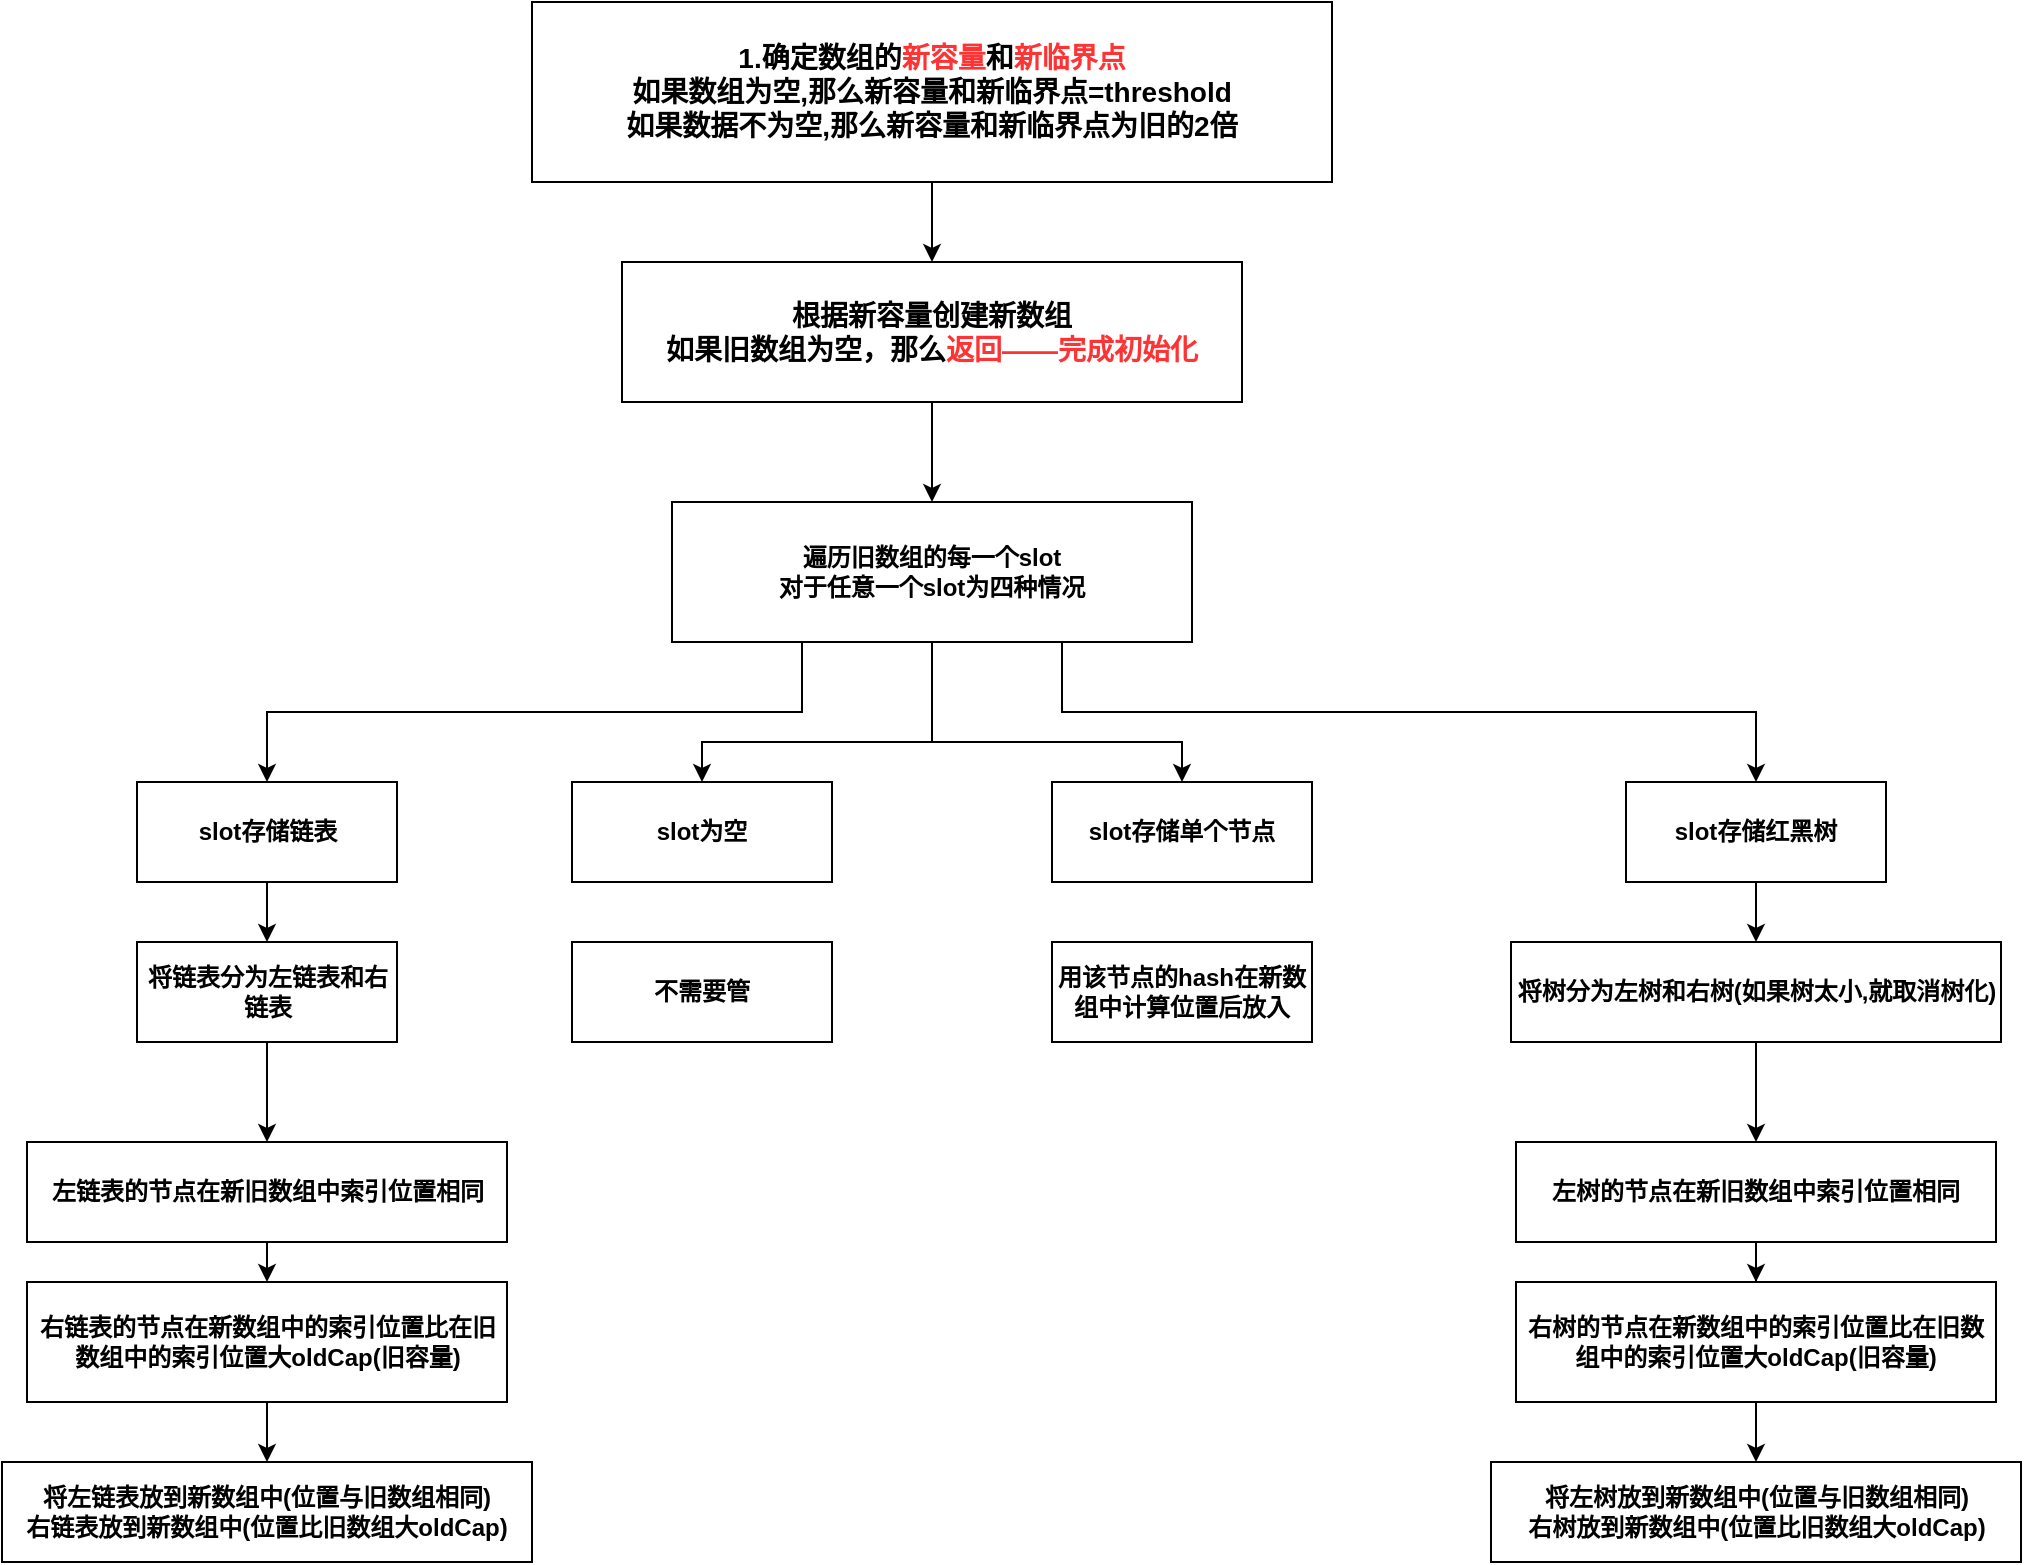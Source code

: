 <mxfile version="15.2.7" type="device"><diagram id="uRJNxMwwholiddKqvj3k" name="第 1 页"><mxGraphModel dx="2500" dy="967" grid="1" gridSize="10" guides="1" tooltips="1" connect="1" arrows="1" fold="1" page="1" pageScale="1" pageWidth="827" pageHeight="1169" math="0" shadow="0"><root><mxCell id="0"/><mxCell id="1" parent="0"/><mxCell id="-1Rhbg16jg1YaKE7DGbr-4" style="edgeStyle=orthogonalEdgeStyle;rounded=0;orthogonalLoop=1;jettySize=auto;html=1;exitX=0.5;exitY=1;exitDx=0;exitDy=0;entryX=0.5;entryY=0;entryDx=0;entryDy=0;" edge="1" parent="1" source="-1Rhbg16jg1YaKE7DGbr-2" target="-1Rhbg16jg1YaKE7DGbr-3"><mxGeometry relative="1" as="geometry"/></mxCell><mxCell id="-1Rhbg16jg1YaKE7DGbr-2" value="&lt;b style=&quot;font-size: 14px&quot;&gt;1.确定数组的&lt;font color=&quot;#ff3333&quot;&gt;新容量&lt;/font&gt;和&lt;font color=&quot;#ff3333&quot;&gt;新临界点&lt;/font&gt;&lt;br&gt;如果数组为空,那么新容量和新临界点=threshold&lt;br&gt;如果数据不为空,那么新容量和新临界点为旧的2倍&lt;/b&gt;" style="rounded=0;whiteSpace=wrap;html=1;" vertex="1" parent="1"><mxGeometry x="150" y="70" width="400" height="90" as="geometry"/></mxCell><mxCell id="-1Rhbg16jg1YaKE7DGbr-6" style="edgeStyle=orthogonalEdgeStyle;rounded=0;orthogonalLoop=1;jettySize=auto;html=1;exitX=0.5;exitY=1;exitDx=0;exitDy=0;entryX=0.5;entryY=0;entryDx=0;entryDy=0;" edge="1" parent="1" source="-1Rhbg16jg1YaKE7DGbr-3" target="-1Rhbg16jg1YaKE7DGbr-5"><mxGeometry relative="1" as="geometry"/></mxCell><mxCell id="-1Rhbg16jg1YaKE7DGbr-3" value="&lt;b style=&quot;font-size: 14px&quot;&gt;根据新容量创建新数组&lt;br&gt;如果旧数组为空，那么&lt;font color=&quot;#ff3333&quot;&gt;返回——完成初始化&lt;br&gt;&lt;/font&gt;&lt;/b&gt;" style="rounded=0;whiteSpace=wrap;html=1;" vertex="1" parent="1"><mxGeometry x="195" y="200" width="310" height="70" as="geometry"/></mxCell><mxCell id="-1Rhbg16jg1YaKE7DGbr-22" style="edgeStyle=orthogonalEdgeStyle;rounded=0;orthogonalLoop=1;jettySize=auto;html=1;exitX=0.25;exitY=1;exitDx=0;exitDy=0;entryX=0.5;entryY=0;entryDx=0;entryDy=0;" edge="1" parent="1" source="-1Rhbg16jg1YaKE7DGbr-5" target="-1Rhbg16jg1YaKE7DGbr-10"><mxGeometry relative="1" as="geometry"/></mxCell><mxCell id="-1Rhbg16jg1YaKE7DGbr-23" style="edgeStyle=orthogonalEdgeStyle;rounded=0;orthogonalLoop=1;jettySize=auto;html=1;exitX=0.5;exitY=1;exitDx=0;exitDy=0;entryX=0.5;entryY=0;entryDx=0;entryDy=0;" edge="1" parent="1" source="-1Rhbg16jg1YaKE7DGbr-5" target="-1Rhbg16jg1YaKE7DGbr-7"><mxGeometry relative="1" as="geometry"><Array as="points"><mxPoint x="350" y="440"/><mxPoint x="235" y="440"/></Array></mxGeometry></mxCell><mxCell id="-1Rhbg16jg1YaKE7DGbr-24" style="edgeStyle=orthogonalEdgeStyle;rounded=0;orthogonalLoop=1;jettySize=auto;html=1;exitX=0.5;exitY=1;exitDx=0;exitDy=0;" edge="1" parent="1" source="-1Rhbg16jg1YaKE7DGbr-5" target="-1Rhbg16jg1YaKE7DGbr-9"><mxGeometry relative="1" as="geometry"><Array as="points"><mxPoint x="350" y="440"/><mxPoint x="475" y="440"/></Array></mxGeometry></mxCell><mxCell id="-1Rhbg16jg1YaKE7DGbr-25" style="edgeStyle=orthogonalEdgeStyle;rounded=0;orthogonalLoop=1;jettySize=auto;html=1;exitX=0.75;exitY=1;exitDx=0;exitDy=0;entryX=0.5;entryY=0;entryDx=0;entryDy=0;" edge="1" parent="1" source="-1Rhbg16jg1YaKE7DGbr-5" target="-1Rhbg16jg1YaKE7DGbr-11"><mxGeometry relative="1" as="geometry"/></mxCell><mxCell id="-1Rhbg16jg1YaKE7DGbr-5" value="&lt;b&gt;遍历旧数组的每一个slot&lt;br&gt;对于任意一个slot为四种情况&lt;/b&gt;" style="rounded=0;whiteSpace=wrap;html=1;" vertex="1" parent="1"><mxGeometry x="220" y="320" width="260" height="70" as="geometry"/></mxCell><mxCell id="-1Rhbg16jg1YaKE7DGbr-7" value="&lt;b&gt;slot为空&lt;/b&gt;" style="rounded=0;whiteSpace=wrap;html=1;" vertex="1" parent="1"><mxGeometry x="170" y="460" width="130" height="50" as="geometry"/></mxCell><mxCell id="-1Rhbg16jg1YaKE7DGbr-8" value="&lt;b&gt;不需要管&lt;/b&gt;" style="rounded=0;whiteSpace=wrap;html=1;" vertex="1" parent="1"><mxGeometry x="170" y="540" width="130" height="50" as="geometry"/></mxCell><mxCell id="-1Rhbg16jg1YaKE7DGbr-9" value="&lt;b&gt;slot存储单个节点&lt;/b&gt;" style="rounded=0;whiteSpace=wrap;html=1;" vertex="1" parent="1"><mxGeometry x="410" y="460" width="130" height="50" as="geometry"/></mxCell><mxCell id="-1Rhbg16jg1YaKE7DGbr-30" style="edgeStyle=orthogonalEdgeStyle;rounded=0;orthogonalLoop=1;jettySize=auto;html=1;exitX=0.5;exitY=1;exitDx=0;exitDy=0;entryX=0.5;entryY=0;entryDx=0;entryDy=0;" edge="1" parent="1" source="-1Rhbg16jg1YaKE7DGbr-10" target="-1Rhbg16jg1YaKE7DGbr-13"><mxGeometry relative="1" as="geometry"/></mxCell><mxCell id="-1Rhbg16jg1YaKE7DGbr-10" value="&lt;b&gt;slot存储链表&lt;/b&gt;" style="rounded=0;whiteSpace=wrap;html=1;" vertex="1" parent="1"><mxGeometry x="-47.5" y="460" width="130" height="50" as="geometry"/></mxCell><mxCell id="-1Rhbg16jg1YaKE7DGbr-26" style="edgeStyle=orthogonalEdgeStyle;rounded=0;orthogonalLoop=1;jettySize=auto;html=1;exitX=0.5;exitY=1;exitDx=0;exitDy=0;" edge="1" parent="1" source="-1Rhbg16jg1YaKE7DGbr-11" target="-1Rhbg16jg1YaKE7DGbr-17"><mxGeometry relative="1" as="geometry"/></mxCell><mxCell id="-1Rhbg16jg1YaKE7DGbr-11" value="&lt;b&gt;slot存储红黑树&lt;/b&gt;" style="rounded=0;whiteSpace=wrap;html=1;" vertex="1" parent="1"><mxGeometry x="697" y="460" width="130" height="50" as="geometry"/></mxCell><mxCell id="-1Rhbg16jg1YaKE7DGbr-12" value="&lt;b&gt;用该节点的hash在新数组中计算位置后放入&lt;/b&gt;" style="rounded=0;whiteSpace=wrap;html=1;" vertex="1" parent="1"><mxGeometry x="410" y="540" width="130" height="50" as="geometry"/></mxCell><mxCell id="-1Rhbg16jg1YaKE7DGbr-31" style="edgeStyle=orthogonalEdgeStyle;rounded=0;orthogonalLoop=1;jettySize=auto;html=1;exitX=0.5;exitY=1;exitDx=0;exitDy=0;entryX=0.5;entryY=0;entryDx=0;entryDy=0;" edge="1" parent="1" source="-1Rhbg16jg1YaKE7DGbr-13" target="-1Rhbg16jg1YaKE7DGbr-14"><mxGeometry relative="1" as="geometry"/></mxCell><mxCell id="-1Rhbg16jg1YaKE7DGbr-13" value="&lt;b&gt;将链表分为左链表和右链表&lt;/b&gt;" style="rounded=0;whiteSpace=wrap;html=1;" vertex="1" parent="1"><mxGeometry x="-47.5" y="540" width="130" height="50" as="geometry"/></mxCell><mxCell id="-1Rhbg16jg1YaKE7DGbr-32" style="edgeStyle=orthogonalEdgeStyle;rounded=0;orthogonalLoop=1;jettySize=auto;html=1;exitX=0.5;exitY=1;exitDx=0;exitDy=0;entryX=0.5;entryY=0;entryDx=0;entryDy=0;" edge="1" parent="1" source="-1Rhbg16jg1YaKE7DGbr-14" target="-1Rhbg16jg1YaKE7DGbr-15"><mxGeometry relative="1" as="geometry"/></mxCell><mxCell id="-1Rhbg16jg1YaKE7DGbr-14" value="&lt;b&gt;左链表的节点在新旧数组中索引位置相同&lt;/b&gt;" style="rounded=0;whiteSpace=wrap;html=1;" vertex="1" parent="1"><mxGeometry x="-102.5" y="640" width="240" height="50" as="geometry"/></mxCell><mxCell id="-1Rhbg16jg1YaKE7DGbr-33" style="edgeStyle=orthogonalEdgeStyle;rounded=0;orthogonalLoop=1;jettySize=auto;html=1;exitX=0.5;exitY=1;exitDx=0;exitDy=0;entryX=0.5;entryY=0;entryDx=0;entryDy=0;" edge="1" parent="1" source="-1Rhbg16jg1YaKE7DGbr-15" target="-1Rhbg16jg1YaKE7DGbr-16"><mxGeometry relative="1" as="geometry"/></mxCell><mxCell id="-1Rhbg16jg1YaKE7DGbr-15" value="&lt;b&gt;右链表的节点在新数组中的索引位置比在旧数组中的索引位置大oldCap(旧容量)&lt;/b&gt;" style="rounded=0;whiteSpace=wrap;html=1;" vertex="1" parent="1"><mxGeometry x="-102.5" y="710" width="240" height="60" as="geometry"/></mxCell><mxCell id="-1Rhbg16jg1YaKE7DGbr-16" value="&lt;b&gt;将左链表放到新数组中(位置与旧数组相同)&lt;br&gt;右链表放到新数组中(位置比旧数组大oldCap)&lt;br&gt;&lt;/b&gt;" style="rounded=0;whiteSpace=wrap;html=1;" vertex="1" parent="1"><mxGeometry x="-115" y="800" width="265" height="50" as="geometry"/></mxCell><mxCell id="-1Rhbg16jg1YaKE7DGbr-27" style="edgeStyle=orthogonalEdgeStyle;rounded=0;orthogonalLoop=1;jettySize=auto;html=1;exitX=0.5;exitY=1;exitDx=0;exitDy=0;" edge="1" parent="1" source="-1Rhbg16jg1YaKE7DGbr-17" target="-1Rhbg16jg1YaKE7DGbr-18"><mxGeometry relative="1" as="geometry"/></mxCell><mxCell id="-1Rhbg16jg1YaKE7DGbr-17" value="&lt;b&gt;将树分为左树和右树(如果树太小,就取消树化)&lt;/b&gt;" style="rounded=0;whiteSpace=wrap;html=1;" vertex="1" parent="1"><mxGeometry x="639.5" y="540" width="245" height="50" as="geometry"/></mxCell><mxCell id="-1Rhbg16jg1YaKE7DGbr-28" style="edgeStyle=orthogonalEdgeStyle;rounded=0;orthogonalLoop=1;jettySize=auto;html=1;exitX=0.5;exitY=1;exitDx=0;exitDy=0;" edge="1" parent="1" source="-1Rhbg16jg1YaKE7DGbr-18" target="-1Rhbg16jg1YaKE7DGbr-19"><mxGeometry relative="1" as="geometry"/></mxCell><mxCell id="-1Rhbg16jg1YaKE7DGbr-18" value="&lt;b&gt;左树的节点在新旧数组中索引位置相同&lt;/b&gt;" style="rounded=0;whiteSpace=wrap;html=1;" vertex="1" parent="1"><mxGeometry x="642" y="640" width="240" height="50" as="geometry"/></mxCell><mxCell id="-1Rhbg16jg1YaKE7DGbr-29" style="edgeStyle=orthogonalEdgeStyle;rounded=0;orthogonalLoop=1;jettySize=auto;html=1;exitX=0.5;exitY=1;exitDx=0;exitDy=0;" edge="1" parent="1" source="-1Rhbg16jg1YaKE7DGbr-19" target="-1Rhbg16jg1YaKE7DGbr-20"><mxGeometry relative="1" as="geometry"/></mxCell><mxCell id="-1Rhbg16jg1YaKE7DGbr-19" value="&lt;b&gt;右树的节点在新数组中的索引位置比在旧数组中的索引位置大oldCap(旧容量)&lt;/b&gt;" style="rounded=0;whiteSpace=wrap;html=1;" vertex="1" parent="1"><mxGeometry x="642" y="710" width="240" height="60" as="geometry"/></mxCell><mxCell id="-1Rhbg16jg1YaKE7DGbr-20" value="&lt;b&gt;将左树放到新数组中(位置与旧数组相同)&lt;br&gt;右树放到新数组中(位置比旧数组大oldCap)&lt;br&gt;&lt;/b&gt;" style="rounded=0;whiteSpace=wrap;html=1;" vertex="1" parent="1"><mxGeometry x="629.5" y="800" width="265" height="50" as="geometry"/></mxCell></root></mxGraphModel></diagram></mxfile>